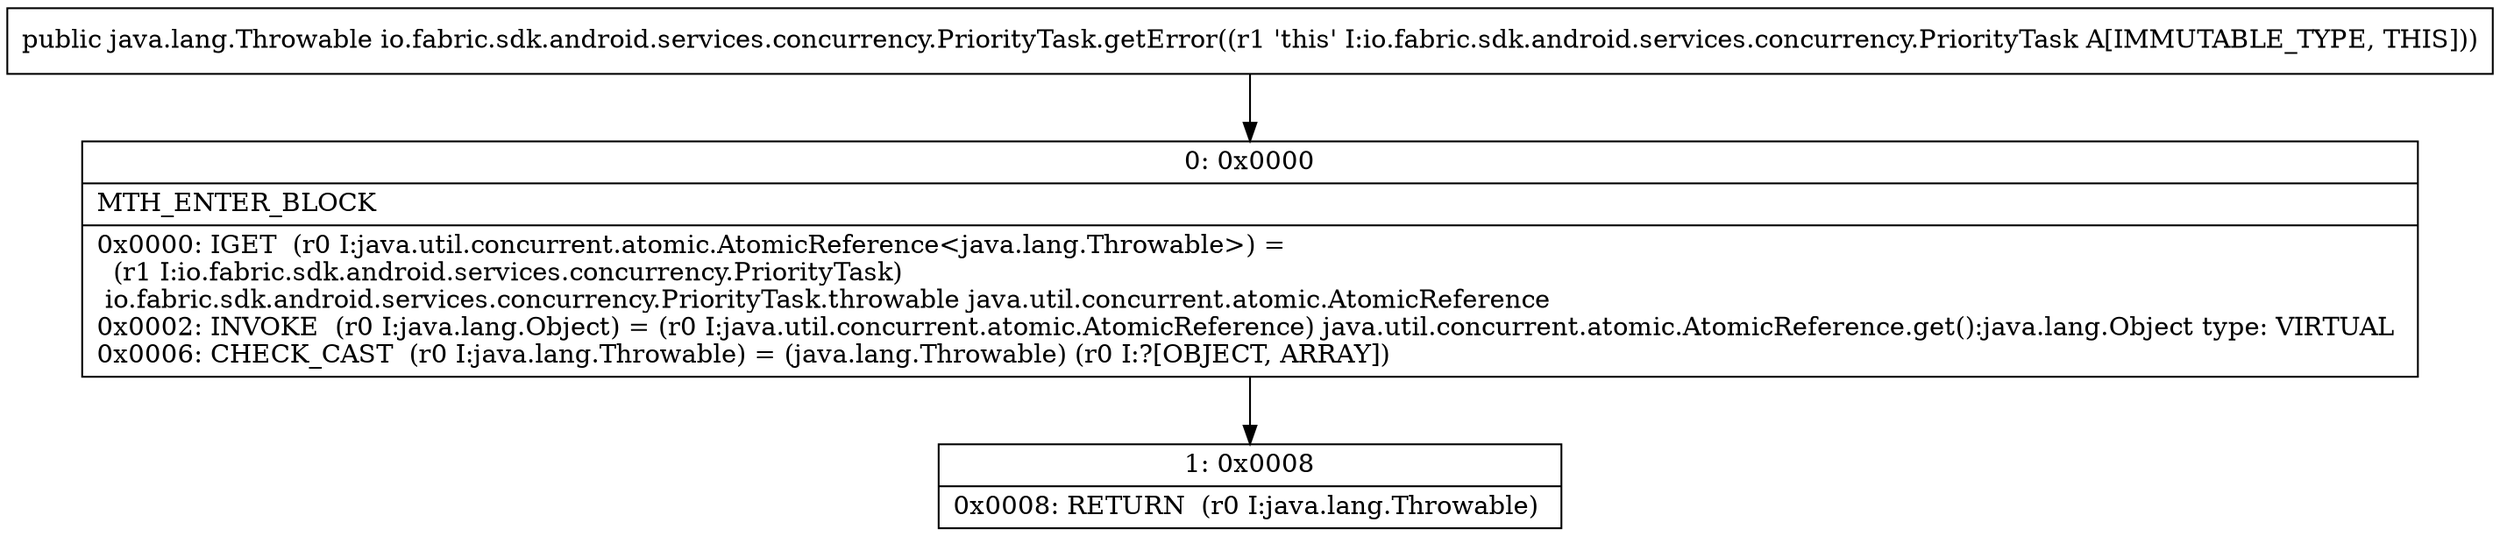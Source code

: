 digraph "CFG forio.fabric.sdk.android.services.concurrency.PriorityTask.getError()Ljava\/lang\/Throwable;" {
Node_0 [shape=record,label="{0\:\ 0x0000|MTH_ENTER_BLOCK\l|0x0000: IGET  (r0 I:java.util.concurrent.atomic.AtomicReference\<java.lang.Throwable\>) = \l  (r1 I:io.fabric.sdk.android.services.concurrency.PriorityTask)\l io.fabric.sdk.android.services.concurrency.PriorityTask.throwable java.util.concurrent.atomic.AtomicReference \l0x0002: INVOKE  (r0 I:java.lang.Object) = (r0 I:java.util.concurrent.atomic.AtomicReference) java.util.concurrent.atomic.AtomicReference.get():java.lang.Object type: VIRTUAL \l0x0006: CHECK_CAST  (r0 I:java.lang.Throwable) = (java.lang.Throwable) (r0 I:?[OBJECT, ARRAY]) \l}"];
Node_1 [shape=record,label="{1\:\ 0x0008|0x0008: RETURN  (r0 I:java.lang.Throwable) \l}"];
MethodNode[shape=record,label="{public java.lang.Throwable io.fabric.sdk.android.services.concurrency.PriorityTask.getError((r1 'this' I:io.fabric.sdk.android.services.concurrency.PriorityTask A[IMMUTABLE_TYPE, THIS])) }"];
MethodNode -> Node_0;
Node_0 -> Node_1;
}

